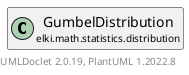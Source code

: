 @startuml
    remove .*\.(Instance|Par|Parameterizer|Factory)$
    set namespaceSeparator none
    hide empty fields
    hide empty methods

    class "<size:14>GumbelDistribution.Par\n<size:10>elki.math.statistics.distribution" as elki.math.statistics.distribution.GumbelDistribution.Par [[GumbelDistribution.Par.html]] {
        ~mean: double
        ~shape: double
        +configure(Parameterization): void
        +make(): GumbelDistribution
    }

    interface "<size:14>Distribution.Parameterizer\n<size:10>elki.math.statistics.distribution" as elki.math.statistics.distribution.Distribution.Parameterizer [[Distribution.Parameterizer.html]]
    class "<size:14>GumbelDistribution\n<size:10>elki.math.statistics.distribution" as elki.math.statistics.distribution.GumbelDistribution [[GumbelDistribution.html]]

    elki.math.statistics.distribution.Distribution.Parameterizer <|.. elki.math.statistics.distribution.GumbelDistribution.Par
    elki.math.statistics.distribution.GumbelDistribution +-- elki.math.statistics.distribution.GumbelDistribution.Par

    center footer UMLDoclet 2.0.19, PlantUML 1.2022.8
@enduml
